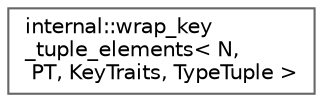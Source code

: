 digraph "类继承关系图"
{
 // LATEX_PDF_SIZE
  bgcolor="transparent";
  edge [fontname=Helvetica,fontsize=10,labelfontname=Helvetica,labelfontsize=10];
  node [fontname=Helvetica,fontsize=10,shape=box,height=0.2,width=0.4];
  rankdir="LR";
  Node0 [id="Node000000",label="internal::wrap_key\l_tuple_elements\< N,\l PT, KeyTraits, TypeTuple \>",height=0.2,width=0.4,color="grey40", fillcolor="white", style="filled",URL="$structinternal_1_1wrap__key__tuple__elements.html",tooltip=" "];
}
